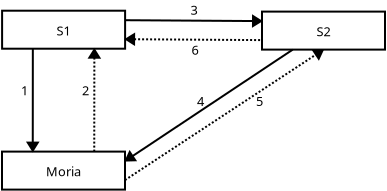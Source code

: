 <?xml version="1.0" encoding="UTF-8"?>
<dia:diagram xmlns:dia="http://www.lysator.liu.se/~alla/dia/"><dia:layer name="Background" visible="true"><dia:object type="Flowchart - Box" version="0" id="O0"><dia:attribute name="obj_pos"><dia:point val="8,5"/></dia:attribute><dia:attribute name="obj_bb"><dia:rectangle val="7.95,4.95;14.2,6.95"/></dia:attribute><dia:attribute name="elem_corner"><dia:point val="8,5"/></dia:attribute><dia:attribute name="elem_width"><dia:real val="6.15"/></dia:attribute><dia:attribute name="elem_height"><dia:real val="1.9"/></dia:attribute><dia:attribute name="show_background"><dia:boolean val="true"/></dia:attribute><dia:attribute name="padding"><dia:real val="0.5"/></dia:attribute><dia:attribute name="text"><dia:composite type="text"><dia:attribute name="string"><dia:string>#S1#</dia:string></dia:attribute><dia:attribute name="font"><dia:font family="sans" style="0" name="Courier"/></dia:attribute><dia:attribute name="height"><dia:real val="0.8"/></dia:attribute><dia:attribute name="pos"><dia:point val="11.075,6.2"/></dia:attribute><dia:attribute name="color"><dia:color val="#000000"/></dia:attribute><dia:attribute name="alignment"><dia:enum val="1"/></dia:attribute></dia:composite></dia:attribute></dia:object><dia:object type="Flowchart - Box" version="0" id="O1"><dia:attribute name="obj_pos"><dia:point val="7.995,12.045"/></dia:attribute><dia:attribute name="obj_bb"><dia:rectangle val="7.945,11.995;14.195,13.995"/></dia:attribute><dia:attribute name="elem_corner"><dia:point val="7.995,12.045"/></dia:attribute><dia:attribute name="elem_width"><dia:real val="6.15"/></dia:attribute><dia:attribute name="elem_height"><dia:real val="1.9"/></dia:attribute><dia:attribute name="show_background"><dia:boolean val="true"/></dia:attribute><dia:attribute name="padding"><dia:real val="0.5"/></dia:attribute><dia:attribute name="text"><dia:composite type="text"><dia:attribute name="string"><dia:string>#Moria#</dia:string></dia:attribute><dia:attribute name="font"><dia:font family="sans" style="0" name="Courier"/></dia:attribute><dia:attribute name="height"><dia:real val="0.8"/></dia:attribute><dia:attribute name="pos"><dia:point val="11.07,13.245"/></dia:attribute><dia:attribute name="color"><dia:color val="#000000"/></dia:attribute><dia:attribute name="alignment"><dia:enum val="1"/></dia:attribute></dia:composite></dia:attribute></dia:object><dia:object type="Flowchart - Box" version="0" id="O2"><dia:attribute name="obj_pos"><dia:point val="20.995,5.045"/></dia:attribute><dia:attribute name="obj_bb"><dia:rectangle val="20.945,4.995;27.195,6.995"/></dia:attribute><dia:attribute name="elem_corner"><dia:point val="20.995,5.045"/></dia:attribute><dia:attribute name="elem_width"><dia:real val="6.15"/></dia:attribute><dia:attribute name="elem_height"><dia:real val="1.9"/></dia:attribute><dia:attribute name="show_background"><dia:boolean val="true"/></dia:attribute><dia:attribute name="padding"><dia:real val="0.5"/></dia:attribute><dia:attribute name="text"><dia:composite type="text"><dia:attribute name="string"><dia:string>#S2#</dia:string></dia:attribute><dia:attribute name="font"><dia:font family="sans" style="0" name="Courier"/></dia:attribute><dia:attribute name="height"><dia:real val="0.8"/></dia:attribute><dia:attribute name="pos"><dia:point val="24.07,6.245"/></dia:attribute><dia:attribute name="color"><dia:color val="#000000"/></dia:attribute><dia:attribute name="alignment"><dia:enum val="1"/></dia:attribute></dia:composite></dia:attribute></dia:object><dia:object type="Standard - Line" version="0" id="O3"><dia:attribute name="obj_pos"><dia:point val="9.537,6.9"/></dia:attribute><dia:attribute name="obj_bb"><dia:rectangle val="9.032,6.85;10.033,12.095"/></dia:attribute><dia:attribute name="conn_endpoints"><dia:point val="9.537,6.9"/><dia:point val="9.533,12.045"/></dia:attribute><dia:attribute name="numcp"><dia:int val="1"/></dia:attribute><dia:attribute name="end_arrow"><dia:enum val="3"/></dia:attribute><dia:attribute name="end_arrow_length"><dia:real val="0.4"/></dia:attribute><dia:attribute name="end_arrow_width"><dia:real val="0.5"/></dia:attribute><dia:connections><dia:connection handle="0" to="O0" connection="12"/><dia:connection handle="1" to="O1" connection="1"/></dia:connections></dia:object><dia:object type="Standard - Line" version="0" id="O4"><dia:attribute name="obj_pos"><dia:point val="12.607,12.045"/></dia:attribute><dia:attribute name="obj_bb"><dia:rectangle val="12.113,6.85;13.113,12.095"/></dia:attribute><dia:attribute name="conn_endpoints"><dia:point val="12.607,12.045"/><dia:point val="12.613,6.9"/></dia:attribute><dia:attribute name="numcp"><dia:int val="1"/></dia:attribute><dia:attribute name="line_style"><dia:enum val="4"/></dia:attribute><dia:attribute name="end_arrow"><dia:enum val="3"/></dia:attribute><dia:attribute name="end_arrow_length"><dia:real val="0.4"/></dia:attribute><dia:attribute name="end_arrow_width"><dia:real val="0.5"/></dia:attribute><dia:connections><dia:connection handle="0" to="O1" connection="3"/><dia:connection handle="1" to="O0" connection="14"/></dia:connections></dia:object><dia:object type="Standard - Line" version="0" id="O5"><dia:attribute name="obj_pos"><dia:point val="14.145,13.47"/></dia:attribute><dia:attribute name="obj_bb"><dia:rectangle val="14.076,6.5;24.387,13.539"/></dia:attribute><dia:attribute name="conn_endpoints"><dia:point val="14.145,13.47"/><dia:point val="24.07,6.945"/></dia:attribute><dia:attribute name="numcp"><dia:int val="1"/></dia:attribute><dia:attribute name="line_style"><dia:enum val="4"/></dia:attribute><dia:attribute name="end_arrow"><dia:enum val="3"/></dia:attribute><dia:attribute name="end_arrow_length"><dia:real val="0.4"/></dia:attribute><dia:attribute name="end_arrow_width"><dia:real val="0.5"/></dia:attribute><dia:connections><dia:connection handle="0" to="O1" connection="10"/><dia:connection handle="1" to="O2" connection="13"/></dia:connections></dia:object><dia:object type="Standard - Line" version="0" id="O6"><dia:attribute name="obj_pos"><dia:point val="22.532,6.945"/></dia:attribute><dia:attribute name="obj_bb"><dia:rectangle val="13.827,6.876;22.602,12.964"/></dia:attribute><dia:attribute name="conn_endpoints"><dia:point val="22.532,6.945"/><dia:point val="14.145,12.52"/></dia:attribute><dia:attribute name="numcp"><dia:int val="1"/></dia:attribute><dia:attribute name="end_arrow"><dia:enum val="3"/></dia:attribute><dia:attribute name="end_arrow_length"><dia:real val="0.4"/></dia:attribute><dia:attribute name="end_arrow_width"><dia:real val="0.5"/></dia:attribute><dia:connections><dia:connection handle="0" to="O2" connection="12"/><dia:connection handle="1" to="O1" connection="6"/></dia:connections></dia:object><dia:object type="Standard - Line" version="0" id="O7"><dia:attribute name="obj_pos"><dia:point val="14.15,5.475"/></dia:attribute><dia:attribute name="obj_bb"><dia:rectangle val="14.1,5.02;21.048,6.02"/></dia:attribute><dia:attribute name="conn_endpoints"><dia:point val="14.15,5.475"/><dia:point val="20.995,5.52"/></dia:attribute><dia:attribute name="numcp"><dia:int val="1"/></dia:attribute><dia:attribute name="end_arrow"><dia:enum val="3"/></dia:attribute><dia:attribute name="end_arrow_length"><dia:real val="0.4"/></dia:attribute><dia:attribute name="end_arrow_width"><dia:real val="0.5"/></dia:attribute><dia:connections><dia:connection handle="0" to="O0" connection="6"/><dia:connection handle="1" to="O2" connection="5"/></dia:connections></dia:object><dia:object type="Standard - Line" version="0" id="O8"><dia:attribute name="obj_pos"><dia:point val="14.15,6.425"/></dia:attribute><dia:attribute name="obj_bb"><dia:rectangle val="14.097,5.925;21.045,6.925"/></dia:attribute><dia:attribute name="conn_endpoints"><dia:point val="14.15,6.425"/><dia:point val="20.995,6.47"/></dia:attribute><dia:attribute name="numcp"><dia:int val="1"/></dia:attribute><dia:attribute name="line_style"><dia:enum val="4"/></dia:attribute><dia:attribute name="start_arrow"><dia:enum val="3"/></dia:attribute><dia:attribute name="start_arrow_length"><dia:real val="0.4"/></dia:attribute><dia:attribute name="start_arrow_width"><dia:real val="0.5"/></dia:attribute><dia:connections><dia:connection handle="0" to="O0" connection="10"/><dia:connection handle="1" to="O2" connection="9"/></dia:connections></dia:object><dia:object type="Standard - Text" version="0" id="O9"><dia:attribute name="obj_pos"><dia:point val="8.95,9.225"/></dia:attribute><dia:attribute name="obj_bb"><dia:rectangle val="8.95,8.575;9.35,9.575"/></dia:attribute><dia:attribute name="text"><dia:composite type="text"><dia:attribute name="string"><dia:string>#1#</dia:string></dia:attribute><dia:attribute name="font"><dia:font family="sans" style="0" name="Courier"/></dia:attribute><dia:attribute name="height"><dia:real val="0.8"/></dia:attribute><dia:attribute name="pos"><dia:point val="8.95,9.225"/></dia:attribute><dia:attribute name="color"><dia:color val="#000000"/></dia:attribute><dia:attribute name="alignment"><dia:enum val="0"/></dia:attribute></dia:composite></dia:attribute></dia:object><dia:object type="Standard - Text" version="0" id="O10"><dia:attribute name="obj_pos"><dia:point val="12,9.225"/></dia:attribute><dia:attribute name="obj_bb"><dia:rectangle val="12,8.575;12.4,9.575"/></dia:attribute><dia:attribute name="text"><dia:composite type="text"><dia:attribute name="string"><dia:string>#2#</dia:string></dia:attribute><dia:attribute name="font"><dia:font family="sans" style="0" name="Courier"/></dia:attribute><dia:attribute name="height"><dia:real val="0.8"/></dia:attribute><dia:attribute name="pos"><dia:point val="12,9.225"/></dia:attribute><dia:attribute name="color"><dia:color val="#000000"/></dia:attribute><dia:attribute name="alignment"><dia:enum val="0"/></dia:attribute></dia:composite></dia:attribute></dia:object><dia:object type="Standard - Text" version="0" id="O11"><dia:attribute name="obj_pos"><dia:point val="20.7,9.762"/></dia:attribute><dia:attribute name="obj_bb"><dia:rectangle val="20.7,9.091;21.121,10.155"/></dia:attribute><dia:attribute name="text"><dia:composite type="text"><dia:attribute name="string"><dia:string>#5#</dia:string></dia:attribute><dia:attribute name="font"><dia:font family="sans" style="0" name="Courier"/></dia:attribute><dia:attribute name="height"><dia:real val="0.8"/></dia:attribute><dia:attribute name="pos"><dia:point val="20.7,9.762"/></dia:attribute><dia:attribute name="color"><dia:color val="#000000"/></dia:attribute><dia:attribute name="alignment"><dia:enum val="0"/></dia:attribute></dia:composite></dia:attribute></dia:object><dia:object type="Standard - Text" version="0" id="O12"><dia:attribute name="obj_pos"><dia:point val="17.75,9.762"/></dia:attribute><dia:attribute name="obj_bb"><dia:rectangle val="17.75,9.113;18.15,10.113"/></dia:attribute><dia:attribute name="text"><dia:composite type="text"><dia:attribute name="string"><dia:string>#4#</dia:string></dia:attribute><dia:attribute name="font"><dia:font family="sans" style="0" name="Courier"/></dia:attribute><dia:attribute name="height"><dia:real val="0.8"/></dia:attribute><dia:attribute name="pos"><dia:point val="17.75,9.762"/></dia:attribute><dia:attribute name="color"><dia:color val="#000000"/></dia:attribute><dia:attribute name="alignment"><dia:enum val="0"/></dia:attribute></dia:composite></dia:attribute></dia:object><dia:object type="Standard - Text" version="0" id="O13"><dia:attribute name="obj_pos"><dia:point val="17.425,5.2"/></dia:attribute><dia:attribute name="obj_bb"><dia:rectangle val="17.425,4.529;17.846,5.593"/></dia:attribute><dia:attribute name="text"><dia:composite type="text"><dia:attribute name="string"><dia:string>#3#</dia:string></dia:attribute><dia:attribute name="font"><dia:font family="sans" style="0" name="Courier"/></dia:attribute><dia:attribute name="height"><dia:real val="0.8"/></dia:attribute><dia:attribute name="pos"><dia:point val="17.425,5.2"/></dia:attribute><dia:attribute name="color"><dia:color val="#000000"/></dia:attribute><dia:attribute name="alignment"><dia:enum val="0"/></dia:attribute></dia:composite></dia:attribute></dia:object><dia:object type="Standard - Text" version="0" id="O14"><dia:attribute name="obj_pos"><dia:point val="17.475,7.2"/></dia:attribute><dia:attribute name="obj_bb"><dia:rectangle val="17.454,6.529;17.875,7.593"/></dia:attribute><dia:attribute name="text"><dia:composite type="text"><dia:attribute name="string"><dia:string>#6#</dia:string></dia:attribute><dia:attribute name="font"><dia:font family="sans" style="0" name="Courier"/></dia:attribute><dia:attribute name="height"><dia:real val="0.8"/></dia:attribute><dia:attribute name="pos"><dia:point val="17.475,7.2"/></dia:attribute><dia:attribute name="color"><dia:color val="#000000"/></dia:attribute><dia:attribute name="alignment"><dia:enum val="0"/></dia:attribute></dia:composite></dia:attribute></dia:object></dia:layer></dia:diagram>

